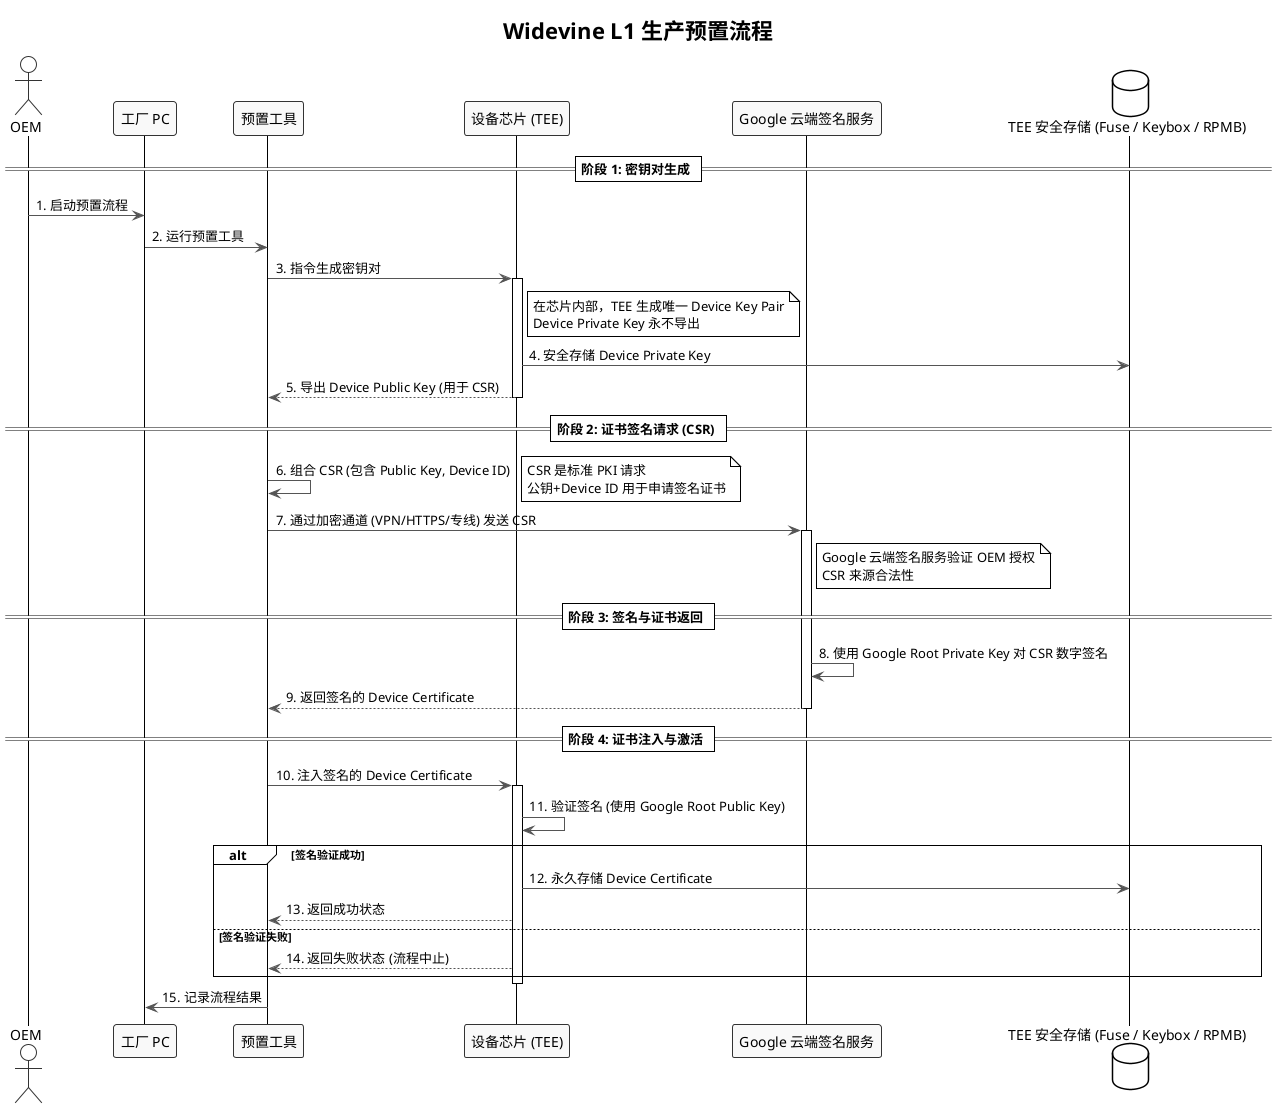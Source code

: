 @startuml
!theme plain
skinparam defaultFontName "Roboto, sans-serif"
skinparam defaultFontColor #000000
skinparam sequenceArrowColor #555555
skinparam actorBorderColor #333333
skinparam participantBorderColor #333333
skinparam participantBackgroundColor #f9f9f9
skinparam defaultFontColor #000000

title Widevine L1 生产预置流程

actor OEM
participant FactoryPC as "工厂 PC"
participant FactoryTool as "预置工具"
participant DeviceTEE as "设备芯片 (TEE)"
participant GoogleSigning as "Google 云端签名服务"
database SecureStorage as "TEE 安全存储 (Fuse / Keybox / RPMB)"

== 阶段 1: 密钥对生成 ==
OEM -> FactoryPC: 1. 启动预置流程
FactoryPC -> FactoryTool: 2. 运行预置工具
FactoryTool -> DeviceTEE: 3. 指令生成密钥对
activate DeviceTEE
note right of DeviceTEE
  在芯片内部，TEE 生成唯一 Device Key Pair
  Device Private Key 永不导出
end note
DeviceTEE -> SecureStorage: 4. 安全存储 Device Private Key
DeviceTEE --> FactoryTool: 5. 导出 Device Public Key (用于 CSR)
deactivate DeviceTEE

== 阶段 2: 证书签名请求 (CSR) ==
FactoryTool -> FactoryTool: 6. 组合 CSR (包含 Public Key, Device ID)
note right
  CSR 是标准 PKI 请求
  公钥+Device ID 用于申请签名证书
end note
FactoryTool -> GoogleSigning: 7. 通过加密通道 (VPN/HTTPS/专线) 发送 CSR
activate GoogleSigning
note right of GoogleSigning
  Google 云端签名服务验证 OEM 授权
  CSR 来源合法性
end note

== 阶段 3: 签名与证书返回 ==
GoogleSigning -> GoogleSigning: 8. 使用 Google Root Private Key 对 CSR 数字签名
GoogleSigning --> FactoryTool: 9. 返回签名的 Device Certificate
deactivate GoogleSigning

== 阶段 4: 证书注入与激活 ==
FactoryTool -> DeviceTEE: 10. 注入签名的 Device Certificate
activate DeviceTEE
DeviceTEE -> DeviceTEE: 11. 验证签名 (使用 Google Root Public Key)
alt 签名验证成功
  DeviceTEE -> SecureStorage: 12. 永久存储 Device Certificate
  DeviceTEE --> FactoryTool: 13. 返回成功状态
else 签名验证失败
  DeviceTEE --> FactoryTool: 14. 返回失败状态 (流程中止)
end
deactivate DeviceTEE

FactoryTool -> FactoryPC: 15. 记录流程结果

@enduml
